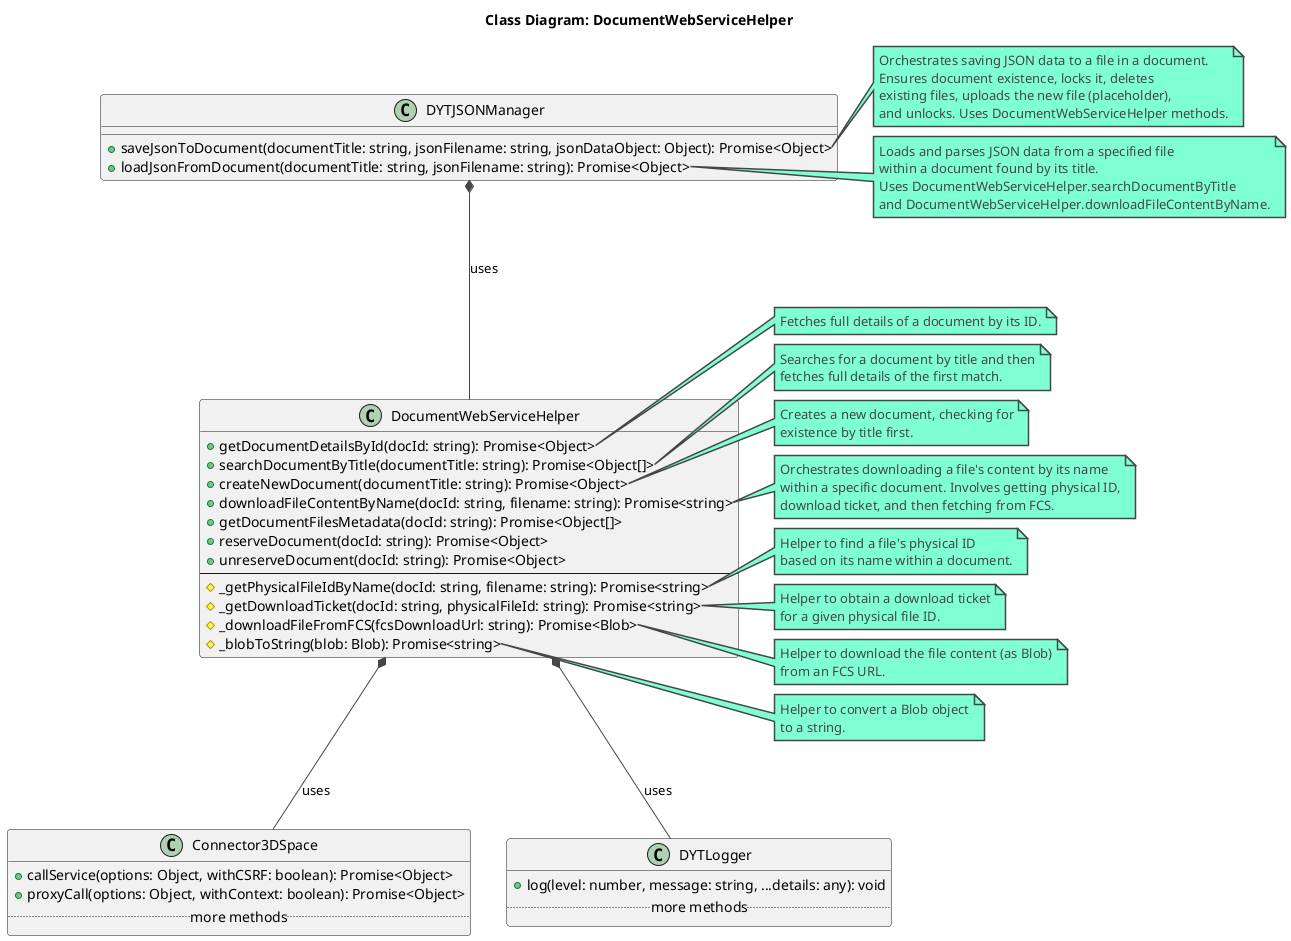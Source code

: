 @startuml DocumentWebServiceHelper_ClassDiagram
!theme vibrant
title Class Diagram: DocumentWebServiceHelper

' package "DYTUtils" {

    class DocumentWebServiceHelper {
        + getDocumentDetailsById(docId: string): Promise<Object>
        + searchDocumentByTitle(documentTitle: string): Promise<Object[]>
        + createNewDocument(documentTitle: string): Promise<Object>
        + downloadFileContentByName(docId: string, filename: string): Promise<string>
        + getDocumentFilesMetadata(docId: string): Promise<Object[]>
        + reserveDocument(docId: string): Promise<Object>
        + unreserveDocument(docId: string): Promise<Object>
        --
        # _getPhysicalFileIdByName(docId: string, filename: string): Promise<string>
        # _getDownloadTicket(docId: string, physicalFileId: string): Promise<string>
        # _downloadFileFromFCS(fcsDownloadUrl: string): Promise<Blob>
        # _blobToString(blob: Blob): Promise<string>
    }
    class DYTJSONManager {
        + saveJsonToDocument(documentTitle: string, jsonFilename: string, jsonDataObject: Object): Promise<Object>
        + loadJsonFromDocument(documentTitle: string, jsonFilename: string): Promise<Object>
    }
    class Connector3DSpace {
        + callService(options: Object, withCSRF: boolean): Promise<Object>
        + proxyCall(options: Object, withContext: boolean): Promise<Object>
        .. more methods ..
    }

    class DYTLogger {
        + log(level: number, message: string, ...details: any): void
        .. more methods ..
    }

' }

DYTJSONManager *-- DocumentWebServiceHelper : uses
DocumentWebServiceHelper *-- Connector3DSpace : uses
DocumentWebServiceHelper *-- DYTLogger : uses

note right of DocumentWebServiceHelper::getDocumentDetailsById
Fetches full details of a document by its ID.
end note

note right of DocumentWebServiceHelper::searchDocumentByTitle
Searches for a document by title and then
fetches full details of the first match.
end note

note right of DocumentWebServiceHelper::createNewDocument
Creates a new document, checking for
existence by title first.
end note

note right of DocumentWebServiceHelper::downloadFileContentByName
Orchestrates downloading a file's content by its name
within a specific document. Involves getting physical ID,
download ticket, and then fetching from FCS.
end note

note right of DocumentWebServiceHelper::_getPhysicalFileIdByName
Helper to find a file's physical ID
based on its name within a document.
end note

note right of DocumentWebServiceHelper::_getDownloadTicket
Helper to obtain a download ticket
for a given physical file ID.
end note

note right of DocumentWebServiceHelper::_downloadFileFromFCS
Helper to download the file content (as Blob)
from an FCS URL.
end note

note right of DocumentWebServiceHelper::_blobToString
Helper to convert a Blob object
to a string.
end note

note right of DYTJSONManager::saveJsonToDocument
  Orchestrates saving JSON data to a file in a document.
  Ensures document existence, locks it, deletes
  existing files, uploads the new file (placeholder),
  and unlocks. Uses DocumentWebServiceHelper methods.
end note

note right of DYTJSONManager::loadJsonFromDocument
  Loads and parses JSON data from a specified file
  within a document found by its title.
  Uses DocumentWebServiceHelper.searchDocumentByTitle
  and DocumentWebServiceHelper.downloadFileContentByName.
end note

@enduml
